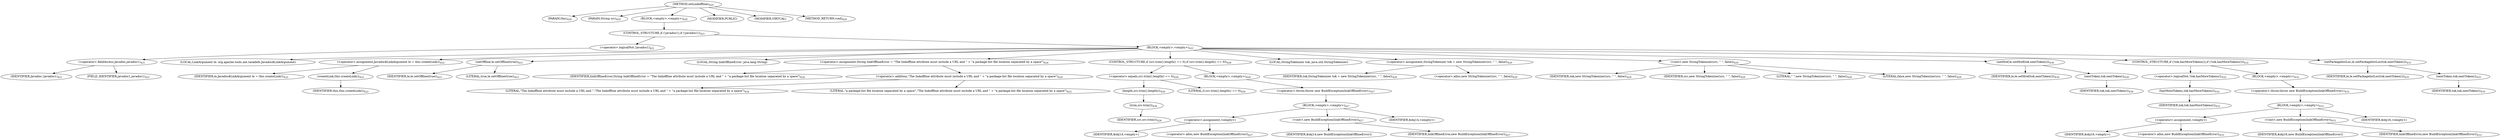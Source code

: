 digraph "setLinkoffline" {  
"1261" [label = <(METHOD,setLinkoffline)<SUB>420</SUB>> ]
"96" [label = <(PARAM,this)<SUB>420</SUB>> ]
"1262" [label = <(PARAM,String src)<SUB>420</SUB>> ]
"1263" [label = <(BLOCK,&lt;empty&gt;,&lt;empty&gt;)<SUB>420</SUB>> ]
"1264" [label = <(CONTROL_STRUCTURE,if (!javadoc1),if (!javadoc1))<SUB>421</SUB>> ]
"1265" [label = <(&lt;operator&gt;.logicalNot,!javadoc1)<SUB>421</SUB>> ]
"1266" [label = <(&lt;operator&gt;.fieldAccess,Javadoc.javadoc1)<SUB>421</SUB>> ]
"1267" [label = <(IDENTIFIER,Javadoc,!javadoc1)<SUB>421</SUB>> ]
"1268" [label = <(FIELD_IDENTIFIER,javadoc1,javadoc1)<SUB>421</SUB>> ]
"1269" [label = <(BLOCK,&lt;empty&gt;,&lt;empty&gt;)<SUB>421</SUB>> ]
"1270" [label = <(LOCAL,LinkArgument le: org.apache.tools.ant.taskdefs.Javadoc$LinkArgument)> ]
"1271" [label = <(&lt;operator&gt;.assignment,Javadoc$LinkArgument le = this.createLink())<SUB>422</SUB>> ]
"1272" [label = <(IDENTIFIER,le,Javadoc$LinkArgument le = this.createLink())<SUB>422</SUB>> ]
"1273" [label = <(createLink,this.createLink())<SUB>422</SUB>> ]
"95" [label = <(IDENTIFIER,this,this.createLink())<SUB>422</SUB>> ]
"1274" [label = <(setOffline,le.setOffline(true))<SUB>423</SUB>> ]
"1275" [label = <(IDENTIFIER,le,le.setOffline(true))<SUB>423</SUB>> ]
"1276" [label = <(LITERAL,true,le.setOffline(true))<SUB>423</SUB>> ]
"1277" [label = <(LOCAL,String linkOfflineError: java.lang.String)> ]
"1278" [label = <(&lt;operator&gt;.assignment,String linkOfflineError = &quot;The linkoffline attribute must include a URL and &quot; + &quot;a package-list file location separated by a space&quot;)<SUB>424</SUB>> ]
"1279" [label = <(IDENTIFIER,linkOfflineError,String linkOfflineError = &quot;The linkoffline attribute must include a URL and &quot; + &quot;a package-list file location separated by a space&quot;)<SUB>424</SUB>> ]
"1280" [label = <(&lt;operator&gt;.addition,&quot;The linkoffline attribute must include a URL and &quot; + &quot;a package-list file location separated by a space&quot;)<SUB>424</SUB>> ]
"1281" [label = <(LITERAL,&quot;The linkoffline attribute must include a URL and &quot;,&quot;The linkoffline attribute must include a URL and &quot; + &quot;a package-list file location separated by a space&quot;)<SUB>424</SUB>> ]
"1282" [label = <(LITERAL,&quot;a package-list file location separated by a space&quot;,&quot;The linkoffline attribute must include a URL and &quot; + &quot;a package-list file location separated by a space&quot;)<SUB>425</SUB>> ]
"1283" [label = <(CONTROL_STRUCTURE,if (src.trim().length() == 0),if (src.trim().length() == 0))<SUB>426</SUB>> ]
"1284" [label = <(&lt;operator&gt;.equals,src.trim().length() == 0)<SUB>426</SUB>> ]
"1285" [label = <(length,src.trim().length())<SUB>426</SUB>> ]
"1286" [label = <(trim,src.trim())<SUB>426</SUB>> ]
"1287" [label = <(IDENTIFIER,src,src.trim())<SUB>426</SUB>> ]
"1288" [label = <(LITERAL,0,src.trim().length() == 0)<SUB>426</SUB>> ]
"1289" [label = <(BLOCK,&lt;empty&gt;,&lt;empty&gt;)<SUB>426</SUB>> ]
"1290" [label = <(&lt;operator&gt;.throw,throw new BuildException(linkOfflineError);)<SUB>427</SUB>> ]
"1291" [label = <(BLOCK,&lt;empty&gt;,&lt;empty&gt;)<SUB>427</SUB>> ]
"1292" [label = <(&lt;operator&gt;.assignment,&lt;empty&gt;)> ]
"1293" [label = <(IDENTIFIER,$obj14,&lt;empty&gt;)> ]
"1294" [label = <(&lt;operator&gt;.alloc,new BuildException(linkOfflineError))<SUB>427</SUB>> ]
"1295" [label = <(&lt;init&gt;,new BuildException(linkOfflineError))<SUB>427</SUB>> ]
"1296" [label = <(IDENTIFIER,$obj14,new BuildException(linkOfflineError))> ]
"1297" [label = <(IDENTIFIER,linkOfflineError,new BuildException(linkOfflineError))<SUB>427</SUB>> ]
"1298" [label = <(IDENTIFIER,$obj14,&lt;empty&gt;)> ]
"98" [label = <(LOCAL,StringTokenizer tok: java.util.StringTokenizer)> ]
"1299" [label = <(&lt;operator&gt;.assignment,StringTokenizer tok = new StringTokenizer(src, &quot; &quot;, false))<SUB>429</SUB>> ]
"1300" [label = <(IDENTIFIER,tok,StringTokenizer tok = new StringTokenizer(src, &quot; &quot;, false))<SUB>429</SUB>> ]
"1301" [label = <(&lt;operator&gt;.alloc,new StringTokenizer(src, &quot; &quot;, false))<SUB>429</SUB>> ]
"1302" [label = <(&lt;init&gt;,new StringTokenizer(src, &quot; &quot;, false))<SUB>429</SUB>> ]
"97" [label = <(IDENTIFIER,tok,new StringTokenizer(src, &quot; &quot;, false))<SUB>429</SUB>> ]
"1303" [label = <(IDENTIFIER,src,new StringTokenizer(src, &quot; &quot;, false))<SUB>429</SUB>> ]
"1304" [label = <(LITERAL,&quot; &quot;,new StringTokenizer(src, &quot; &quot;, false))<SUB>429</SUB>> ]
"1305" [label = <(LITERAL,false,new StringTokenizer(src, &quot; &quot;, false))<SUB>429</SUB>> ]
"1306" [label = <(setHref,le.setHref(tok.nextToken()))<SUB>430</SUB>> ]
"1307" [label = <(IDENTIFIER,le,le.setHref(tok.nextToken()))<SUB>430</SUB>> ]
"1308" [label = <(nextToken,tok.nextToken())<SUB>430</SUB>> ]
"1309" [label = <(IDENTIFIER,tok,tok.nextToken())<SUB>430</SUB>> ]
"1310" [label = <(CONTROL_STRUCTURE,if (!tok.hasMoreTokens()),if (!tok.hasMoreTokens()))<SUB>432</SUB>> ]
"1311" [label = <(&lt;operator&gt;.logicalNot,!tok.hasMoreTokens())<SUB>432</SUB>> ]
"1312" [label = <(hasMoreTokens,tok.hasMoreTokens())<SUB>432</SUB>> ]
"1313" [label = <(IDENTIFIER,tok,tok.hasMoreTokens())<SUB>432</SUB>> ]
"1314" [label = <(BLOCK,&lt;empty&gt;,&lt;empty&gt;)<SUB>432</SUB>> ]
"1315" [label = <(&lt;operator&gt;.throw,throw new BuildException(linkOfflineError);)<SUB>433</SUB>> ]
"1316" [label = <(BLOCK,&lt;empty&gt;,&lt;empty&gt;)<SUB>433</SUB>> ]
"1317" [label = <(&lt;operator&gt;.assignment,&lt;empty&gt;)> ]
"1318" [label = <(IDENTIFIER,$obj16,&lt;empty&gt;)> ]
"1319" [label = <(&lt;operator&gt;.alloc,new BuildException(linkOfflineError))<SUB>433</SUB>> ]
"1320" [label = <(&lt;init&gt;,new BuildException(linkOfflineError))<SUB>433</SUB>> ]
"1321" [label = <(IDENTIFIER,$obj16,new BuildException(linkOfflineError))> ]
"1322" [label = <(IDENTIFIER,linkOfflineError,new BuildException(linkOfflineError))<SUB>433</SUB>> ]
"1323" [label = <(IDENTIFIER,$obj16,&lt;empty&gt;)> ]
"1324" [label = <(setPackagelistLoc,le.setPackagelistLoc(tok.nextToken()))<SUB>435</SUB>> ]
"1325" [label = <(IDENTIFIER,le,le.setPackagelistLoc(tok.nextToken()))<SUB>435</SUB>> ]
"1326" [label = <(nextToken,tok.nextToken())<SUB>435</SUB>> ]
"1327" [label = <(IDENTIFIER,tok,tok.nextToken())<SUB>435</SUB>> ]
"1328" [label = <(MODIFIER,PUBLIC)> ]
"1329" [label = <(MODIFIER,VIRTUAL)> ]
"1330" [label = <(METHOD_RETURN,void)<SUB>420</SUB>> ]
  "1261" -> "96" 
  "1261" -> "1262" 
  "1261" -> "1263" 
  "1261" -> "1328" 
  "1261" -> "1329" 
  "1261" -> "1330" 
  "1263" -> "1264" 
  "1264" -> "1265" 
  "1264" -> "1269" 
  "1265" -> "1266" 
  "1266" -> "1267" 
  "1266" -> "1268" 
  "1269" -> "1270" 
  "1269" -> "1271" 
  "1269" -> "1274" 
  "1269" -> "1277" 
  "1269" -> "1278" 
  "1269" -> "1283" 
  "1269" -> "98" 
  "1269" -> "1299" 
  "1269" -> "1302" 
  "1269" -> "1306" 
  "1269" -> "1310" 
  "1269" -> "1324" 
  "1271" -> "1272" 
  "1271" -> "1273" 
  "1273" -> "95" 
  "1274" -> "1275" 
  "1274" -> "1276" 
  "1278" -> "1279" 
  "1278" -> "1280" 
  "1280" -> "1281" 
  "1280" -> "1282" 
  "1283" -> "1284" 
  "1283" -> "1289" 
  "1284" -> "1285" 
  "1284" -> "1288" 
  "1285" -> "1286" 
  "1286" -> "1287" 
  "1289" -> "1290" 
  "1290" -> "1291" 
  "1291" -> "1292" 
  "1291" -> "1295" 
  "1291" -> "1298" 
  "1292" -> "1293" 
  "1292" -> "1294" 
  "1295" -> "1296" 
  "1295" -> "1297" 
  "1299" -> "1300" 
  "1299" -> "1301" 
  "1302" -> "97" 
  "1302" -> "1303" 
  "1302" -> "1304" 
  "1302" -> "1305" 
  "1306" -> "1307" 
  "1306" -> "1308" 
  "1308" -> "1309" 
  "1310" -> "1311" 
  "1310" -> "1314" 
  "1311" -> "1312" 
  "1312" -> "1313" 
  "1314" -> "1315" 
  "1315" -> "1316" 
  "1316" -> "1317" 
  "1316" -> "1320" 
  "1316" -> "1323" 
  "1317" -> "1318" 
  "1317" -> "1319" 
  "1320" -> "1321" 
  "1320" -> "1322" 
  "1324" -> "1325" 
  "1324" -> "1326" 
  "1326" -> "1327" 
}
